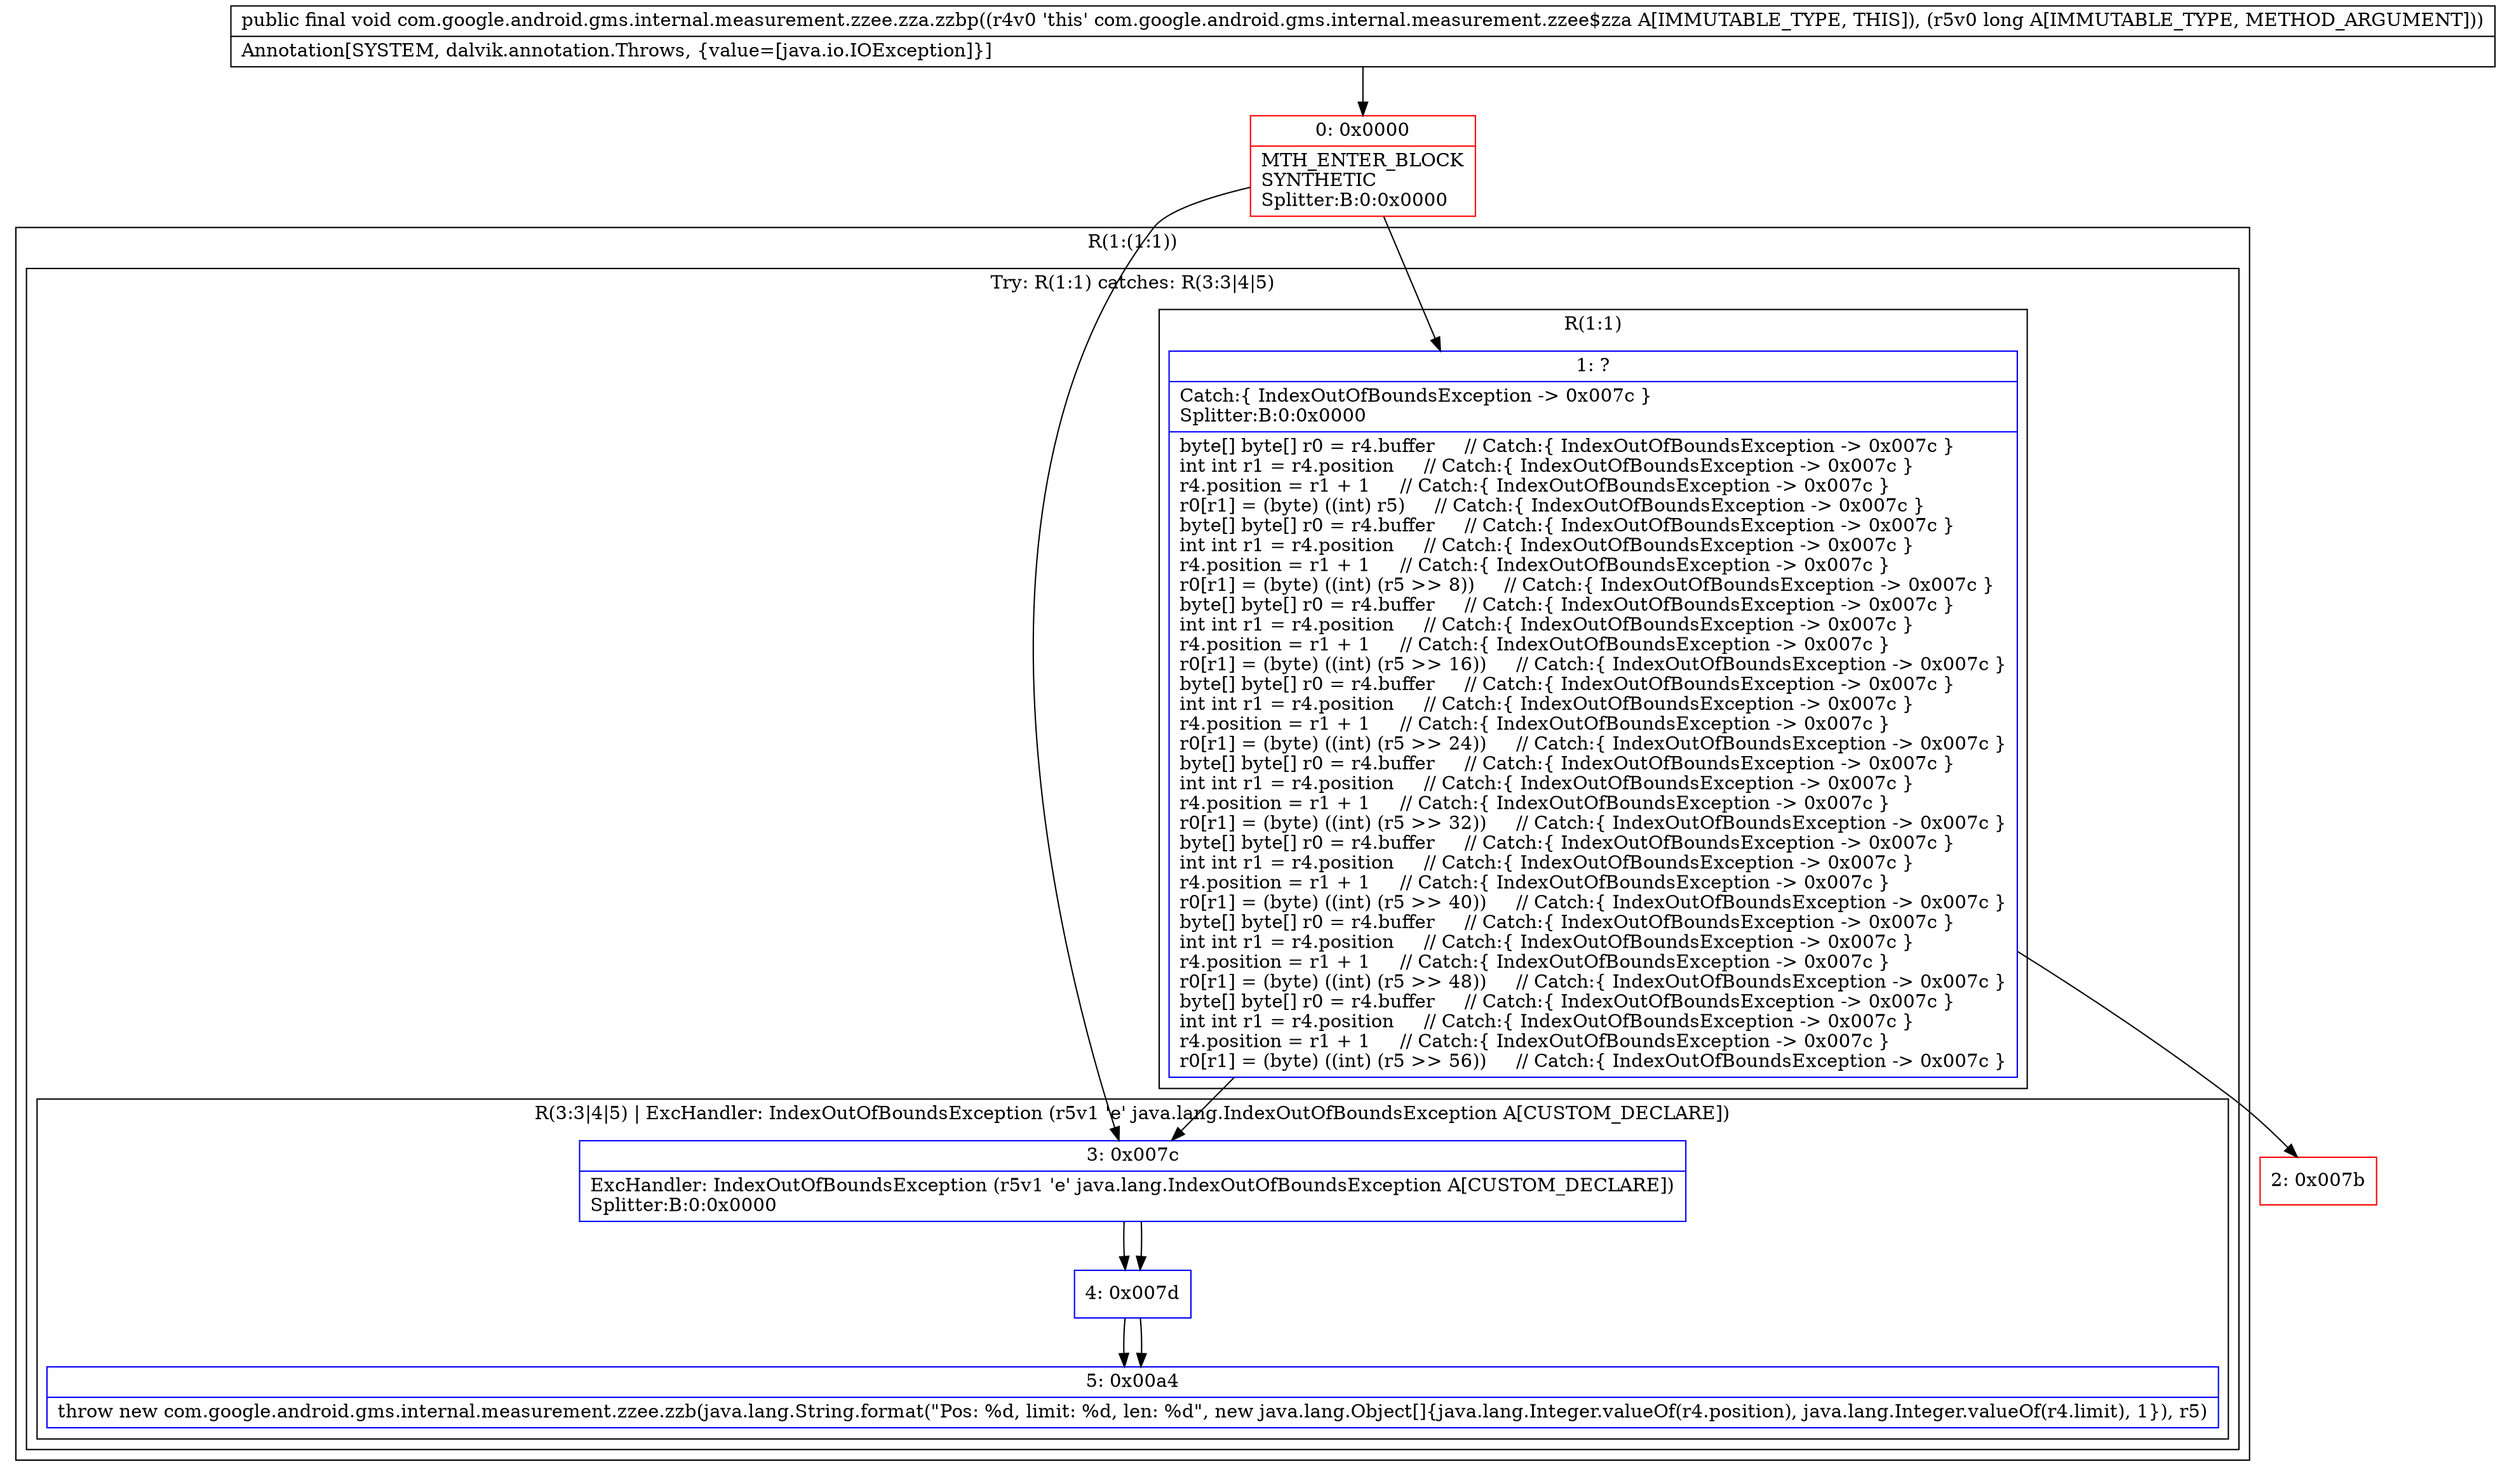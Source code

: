 digraph "CFG forcom.google.android.gms.internal.measurement.zzee.zza.zzbp(J)V" {
subgraph cluster_Region_1837324744 {
label = "R(1:(1:1))";
node [shape=record,color=blue];
subgraph cluster_TryCatchRegion_1739176808 {
label = "Try: R(1:1) catches: R(3:3|4|5)";
node [shape=record,color=blue];
subgraph cluster_Region_1903004794 {
label = "R(1:1)";
node [shape=record,color=blue];
Node_1 [shape=record,label="{1\:\ ?|Catch:\{ IndexOutOfBoundsException \-\> 0x007c \}\lSplitter:B:0:0x0000\l|byte[] byte[] r0 = r4.buffer     \/\/ Catch:\{ IndexOutOfBoundsException \-\> 0x007c \}\lint int r1 = r4.position     \/\/ Catch:\{ IndexOutOfBoundsException \-\> 0x007c \}\lr4.position = r1 + 1     \/\/ Catch:\{ IndexOutOfBoundsException \-\> 0x007c \}\lr0[r1] = (byte) ((int) r5)     \/\/ Catch:\{ IndexOutOfBoundsException \-\> 0x007c \}\lbyte[] byte[] r0 = r4.buffer     \/\/ Catch:\{ IndexOutOfBoundsException \-\> 0x007c \}\lint int r1 = r4.position     \/\/ Catch:\{ IndexOutOfBoundsException \-\> 0x007c \}\lr4.position = r1 + 1     \/\/ Catch:\{ IndexOutOfBoundsException \-\> 0x007c \}\lr0[r1] = (byte) ((int) (r5 \>\> 8))     \/\/ Catch:\{ IndexOutOfBoundsException \-\> 0x007c \}\lbyte[] byte[] r0 = r4.buffer     \/\/ Catch:\{ IndexOutOfBoundsException \-\> 0x007c \}\lint int r1 = r4.position     \/\/ Catch:\{ IndexOutOfBoundsException \-\> 0x007c \}\lr4.position = r1 + 1     \/\/ Catch:\{ IndexOutOfBoundsException \-\> 0x007c \}\lr0[r1] = (byte) ((int) (r5 \>\> 16))     \/\/ Catch:\{ IndexOutOfBoundsException \-\> 0x007c \}\lbyte[] byte[] r0 = r4.buffer     \/\/ Catch:\{ IndexOutOfBoundsException \-\> 0x007c \}\lint int r1 = r4.position     \/\/ Catch:\{ IndexOutOfBoundsException \-\> 0x007c \}\lr4.position = r1 + 1     \/\/ Catch:\{ IndexOutOfBoundsException \-\> 0x007c \}\lr0[r1] = (byte) ((int) (r5 \>\> 24))     \/\/ Catch:\{ IndexOutOfBoundsException \-\> 0x007c \}\lbyte[] byte[] r0 = r4.buffer     \/\/ Catch:\{ IndexOutOfBoundsException \-\> 0x007c \}\lint int r1 = r4.position     \/\/ Catch:\{ IndexOutOfBoundsException \-\> 0x007c \}\lr4.position = r1 + 1     \/\/ Catch:\{ IndexOutOfBoundsException \-\> 0x007c \}\lr0[r1] = (byte) ((int) (r5 \>\> 32))     \/\/ Catch:\{ IndexOutOfBoundsException \-\> 0x007c \}\lbyte[] byte[] r0 = r4.buffer     \/\/ Catch:\{ IndexOutOfBoundsException \-\> 0x007c \}\lint int r1 = r4.position     \/\/ Catch:\{ IndexOutOfBoundsException \-\> 0x007c \}\lr4.position = r1 + 1     \/\/ Catch:\{ IndexOutOfBoundsException \-\> 0x007c \}\lr0[r1] = (byte) ((int) (r5 \>\> 40))     \/\/ Catch:\{ IndexOutOfBoundsException \-\> 0x007c \}\lbyte[] byte[] r0 = r4.buffer     \/\/ Catch:\{ IndexOutOfBoundsException \-\> 0x007c \}\lint int r1 = r4.position     \/\/ Catch:\{ IndexOutOfBoundsException \-\> 0x007c \}\lr4.position = r1 + 1     \/\/ Catch:\{ IndexOutOfBoundsException \-\> 0x007c \}\lr0[r1] = (byte) ((int) (r5 \>\> 48))     \/\/ Catch:\{ IndexOutOfBoundsException \-\> 0x007c \}\lbyte[] byte[] r0 = r4.buffer     \/\/ Catch:\{ IndexOutOfBoundsException \-\> 0x007c \}\lint int r1 = r4.position     \/\/ Catch:\{ IndexOutOfBoundsException \-\> 0x007c \}\lr4.position = r1 + 1     \/\/ Catch:\{ IndexOutOfBoundsException \-\> 0x007c \}\lr0[r1] = (byte) ((int) (r5 \>\> 56))     \/\/ Catch:\{ IndexOutOfBoundsException \-\> 0x007c \}\l}"];
}
subgraph cluster_Region_1463144799 {
label = "R(3:3|4|5) | ExcHandler: IndexOutOfBoundsException (r5v1 'e' java.lang.IndexOutOfBoundsException A[CUSTOM_DECLARE])\l";
node [shape=record,color=blue];
Node_3 [shape=record,label="{3\:\ 0x007c|ExcHandler: IndexOutOfBoundsException (r5v1 'e' java.lang.IndexOutOfBoundsException A[CUSTOM_DECLARE])\lSplitter:B:0:0x0000\l}"];
Node_4 [shape=record,label="{4\:\ 0x007d}"];
Node_5 [shape=record,label="{5\:\ 0x00a4|throw new com.google.android.gms.internal.measurement.zzee.zzb(java.lang.String.format(\"Pos: %d, limit: %d, len: %d\", new java.lang.Object[]\{java.lang.Integer.valueOf(r4.position), java.lang.Integer.valueOf(r4.limit), 1\}), r5)\l}"];
}
}
}
subgraph cluster_Region_1463144799 {
label = "R(3:3|4|5) | ExcHandler: IndexOutOfBoundsException (r5v1 'e' java.lang.IndexOutOfBoundsException A[CUSTOM_DECLARE])\l";
node [shape=record,color=blue];
Node_3 [shape=record,label="{3\:\ 0x007c|ExcHandler: IndexOutOfBoundsException (r5v1 'e' java.lang.IndexOutOfBoundsException A[CUSTOM_DECLARE])\lSplitter:B:0:0x0000\l}"];
Node_4 [shape=record,label="{4\:\ 0x007d}"];
Node_5 [shape=record,label="{5\:\ 0x00a4|throw new com.google.android.gms.internal.measurement.zzee.zzb(java.lang.String.format(\"Pos: %d, limit: %d, len: %d\", new java.lang.Object[]\{java.lang.Integer.valueOf(r4.position), java.lang.Integer.valueOf(r4.limit), 1\}), r5)\l}"];
}
Node_0 [shape=record,color=red,label="{0\:\ 0x0000|MTH_ENTER_BLOCK\lSYNTHETIC\lSplitter:B:0:0x0000\l}"];
Node_2 [shape=record,color=red,label="{2\:\ 0x007b}"];
MethodNode[shape=record,label="{public final void com.google.android.gms.internal.measurement.zzee.zza.zzbp((r4v0 'this' com.google.android.gms.internal.measurement.zzee$zza A[IMMUTABLE_TYPE, THIS]), (r5v0 long A[IMMUTABLE_TYPE, METHOD_ARGUMENT]))  | Annotation[SYSTEM, dalvik.annotation.Throws, \{value=[java.io.IOException]\}]\l}"];
MethodNode -> Node_0;
Node_1 -> Node_2;
Node_1 -> Node_3;
Node_3 -> Node_4;
Node_4 -> Node_5;
Node_3 -> Node_4;
Node_4 -> Node_5;
Node_0 -> Node_1;
Node_0 -> Node_3;
}

